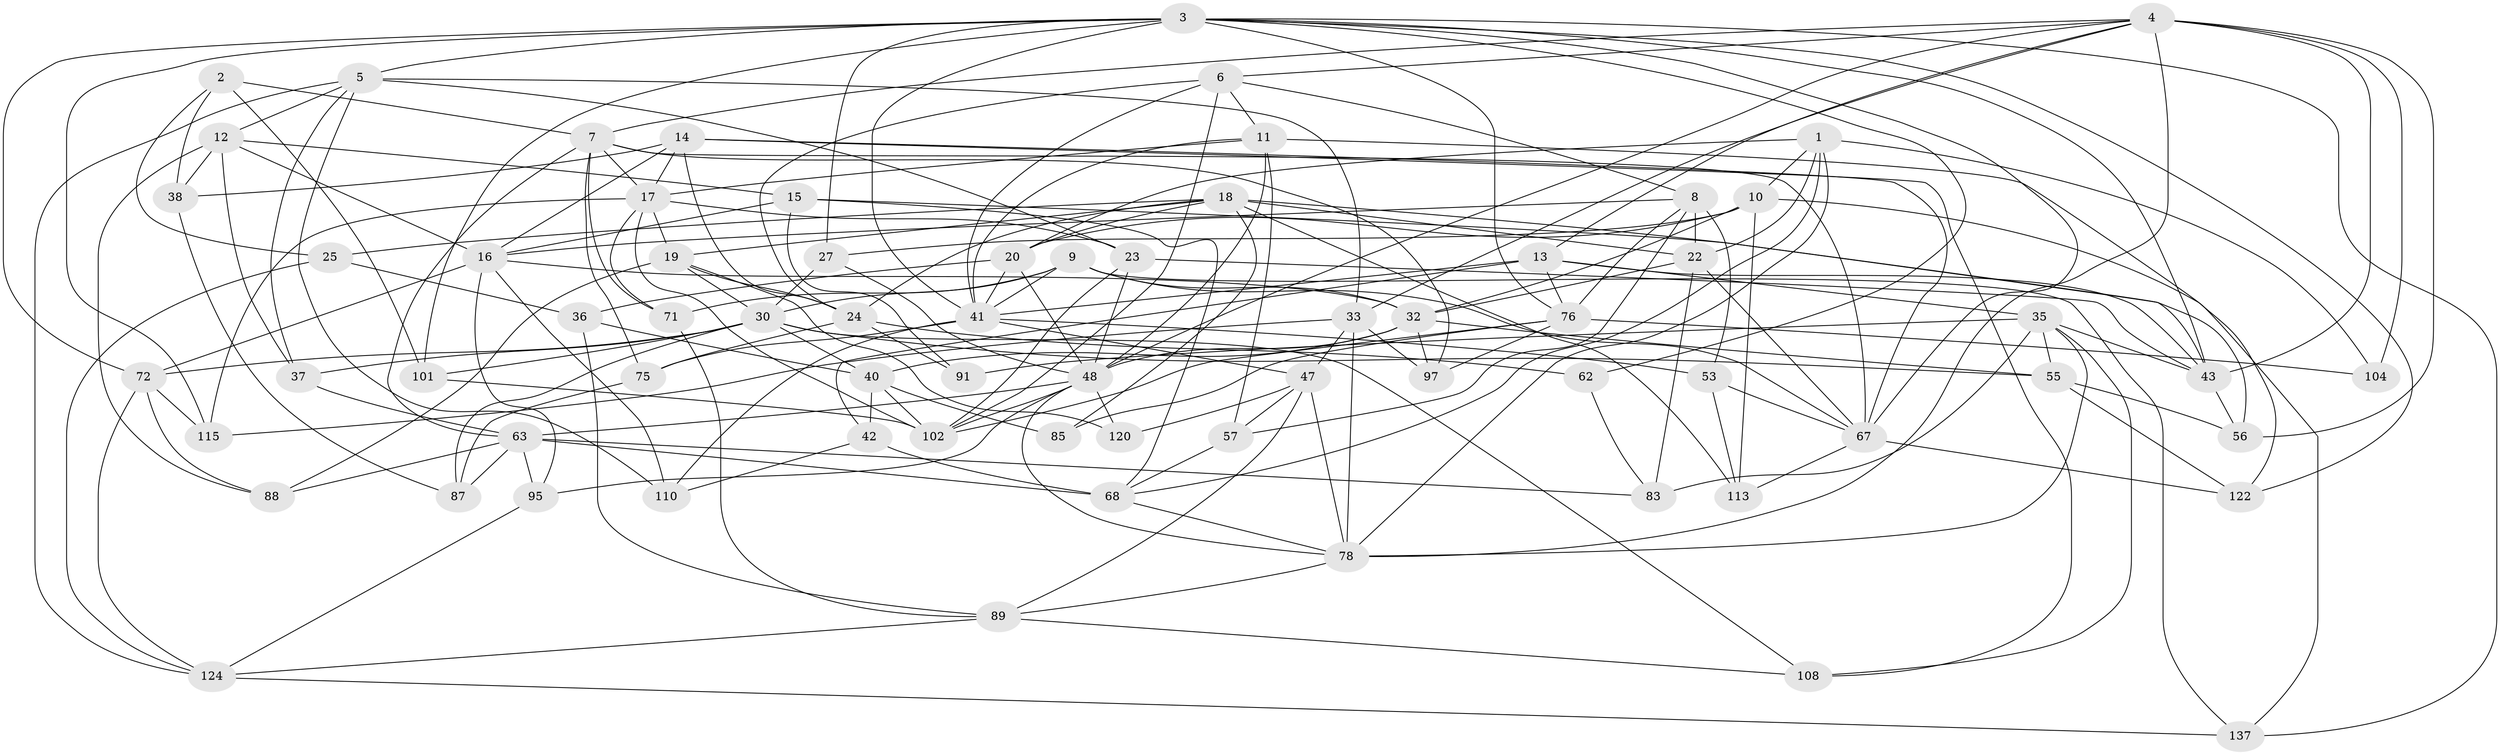 // original degree distribution, {4: 1.0}
// Generated by graph-tools (version 1.1) at 2025/16/03/09/25 04:16:15]
// undirected, 70 vertices, 199 edges
graph export_dot {
graph [start="1"]
  node [color=gray90,style=filled];
  1 [super="+112"];
  2;
  3 [super="+100+118+54"];
  4 [super="+141+66"];
  5 [super="+50"];
  6 [super="+123"];
  7 [super="+45+31"];
  8 [super="+29"];
  9 [super="+21"];
  10 [super="+59"];
  11 [super="+86"];
  12 [super="+26"];
  13 [super="+80"];
  14 [super="+28"];
  15 [super="+74"];
  16 [super="+103+117"];
  17 [super="+39"];
  18 [super="+138+121+52"];
  19 [super="+106"];
  20 [super="+60"];
  22 [super="+69"];
  23 [super="+127"];
  24 [super="+64"];
  25;
  27;
  30 [super="+34+46"];
  32 [super="+61"];
  33 [super="+44"];
  35 [super="+70+58"];
  36;
  37;
  38;
  40 [super="+51"];
  41 [super="+49+111"];
  42;
  43 [super="+130+114"];
  47 [super="+93"];
  48 [super="+132+65"];
  53;
  55 [super="+77"];
  56;
  57;
  62;
  63 [super="+135+119+96"];
  67 [super="+107+73"];
  68 [super="+134+140"];
  71;
  72 [super="+98"];
  75;
  76 [super="+90"];
  78 [super="+133+131"];
  83;
  85;
  87;
  88;
  89 [super="+125"];
  91;
  95;
  97;
  101;
  102 [super="+105"];
  104;
  108;
  110;
  113;
  115;
  120;
  122;
  124 [super="+126"];
  137;
  1 -- 78;
  1 -- 20;
  1 -- 104;
  1 -- 10;
  1 -- 22;
  1 -- 68;
  2 -- 101;
  2 -- 25;
  2 -- 38;
  2 -- 7;
  3 -- 27;
  3 -- 115;
  3 -- 76;
  3 -- 62;
  3 -- 122;
  3 -- 41;
  3 -- 137;
  3 -- 5;
  3 -- 101;
  3 -- 43;
  3 -- 72;
  3 -- 67;
  4 -- 104 [weight=2];
  4 -- 7;
  4 -- 33;
  4 -- 13;
  4 -- 6;
  4 -- 56;
  4 -- 43;
  4 -- 78;
  4 -- 48;
  5 -- 37;
  5 -- 33;
  5 -- 23 [weight=2];
  5 -- 110;
  5 -- 12;
  5 -- 124;
  6 -- 8;
  6 -- 24;
  6 -- 41;
  6 -- 11;
  6 -- 102;
  7 -- 71;
  7 -- 97;
  7 -- 75;
  7 -- 17;
  7 -- 63;
  7 -- 67;
  8 -- 53;
  8 -- 57;
  8 -- 22;
  8 -- 76;
  8 -- 16;
  9 -- 137;
  9 -- 71;
  9 -- 41;
  9 -- 30;
  9 -- 32;
  9 -- 67;
  10 -- 113;
  10 -- 20;
  10 -- 32;
  10 -- 137;
  10 -- 27;
  11 -- 122;
  11 -- 41;
  11 -- 57;
  11 -- 17;
  11 -- 48;
  12 -- 38;
  12 -- 16;
  12 -- 88;
  12 -- 37;
  12 -- 15;
  13 -- 42;
  13 -- 43;
  13 -- 35;
  13 -- 41;
  13 -- 76;
  14 -- 17;
  14 -- 38;
  14 -- 108;
  14 -- 16;
  14 -- 24;
  14 -- 67;
  15 -- 56;
  15 -- 91 [weight=2];
  15 -- 68;
  15 -- 16;
  16 -- 110;
  16 -- 95;
  16 -- 72;
  16 -- 32;
  17 -- 71;
  17 -- 19;
  17 -- 115;
  17 -- 102;
  17 -- 23;
  18 -- 113;
  18 -- 24;
  18 -- 20;
  18 -- 19;
  18 -- 85 [weight=2];
  18 -- 22;
  18 -- 43 [weight=2];
  18 -- 25;
  19 -- 120;
  19 -- 88;
  19 -- 24;
  19 -- 30;
  20 -- 36;
  20 -- 41;
  20 -- 48;
  22 -- 83;
  22 -- 67;
  22 -- 32;
  23 -- 43;
  23 -- 102;
  23 -- 48;
  24 -- 91;
  24 -- 75;
  24 -- 62 [weight=2];
  25 -- 124;
  25 -- 36;
  27 -- 30;
  27 -- 48;
  30 -- 101;
  30 -- 37;
  30 -- 55;
  30 -- 87;
  30 -- 40;
  30 -- 72;
  30 -- 108;
  32 -- 55;
  32 -- 40;
  32 -- 97;
  32 -- 48;
  33 -- 115;
  33 -- 47;
  33 -- 97;
  33 -- 78;
  35 -- 108;
  35 -- 83;
  35 -- 91;
  35 -- 43;
  35 -- 78;
  35 -- 55 [weight=2];
  36 -- 40;
  36 -- 89;
  37 -- 63;
  38 -- 87;
  40 -- 85;
  40 -- 42;
  40 -- 102;
  41 -- 53;
  41 -- 75;
  41 -- 110;
  41 -- 47;
  42 -- 110;
  42 -- 68;
  43 -- 56;
  47 -- 78;
  47 -- 57;
  47 -- 120;
  47 -- 89;
  48 -- 95;
  48 -- 78;
  48 -- 120 [weight=2];
  48 -- 63;
  48 -- 102;
  53 -- 113;
  53 -- 67;
  55 -- 122;
  55 -- 56;
  57 -- 68;
  62 -- 83;
  63 -- 87;
  63 -- 88;
  63 -- 95;
  63 -- 68 [weight=3];
  63 -- 83;
  67 -- 113;
  67 -- 122;
  68 -- 78;
  71 -- 89;
  72 -- 115;
  72 -- 124;
  72 -- 88;
  75 -- 87;
  76 -- 104;
  76 -- 102 [weight=2];
  76 -- 97;
  76 -- 85;
  78 -- 89;
  89 -- 108;
  89 -- 124;
  95 -- 124;
  101 -- 102;
  124 -- 137;
}
